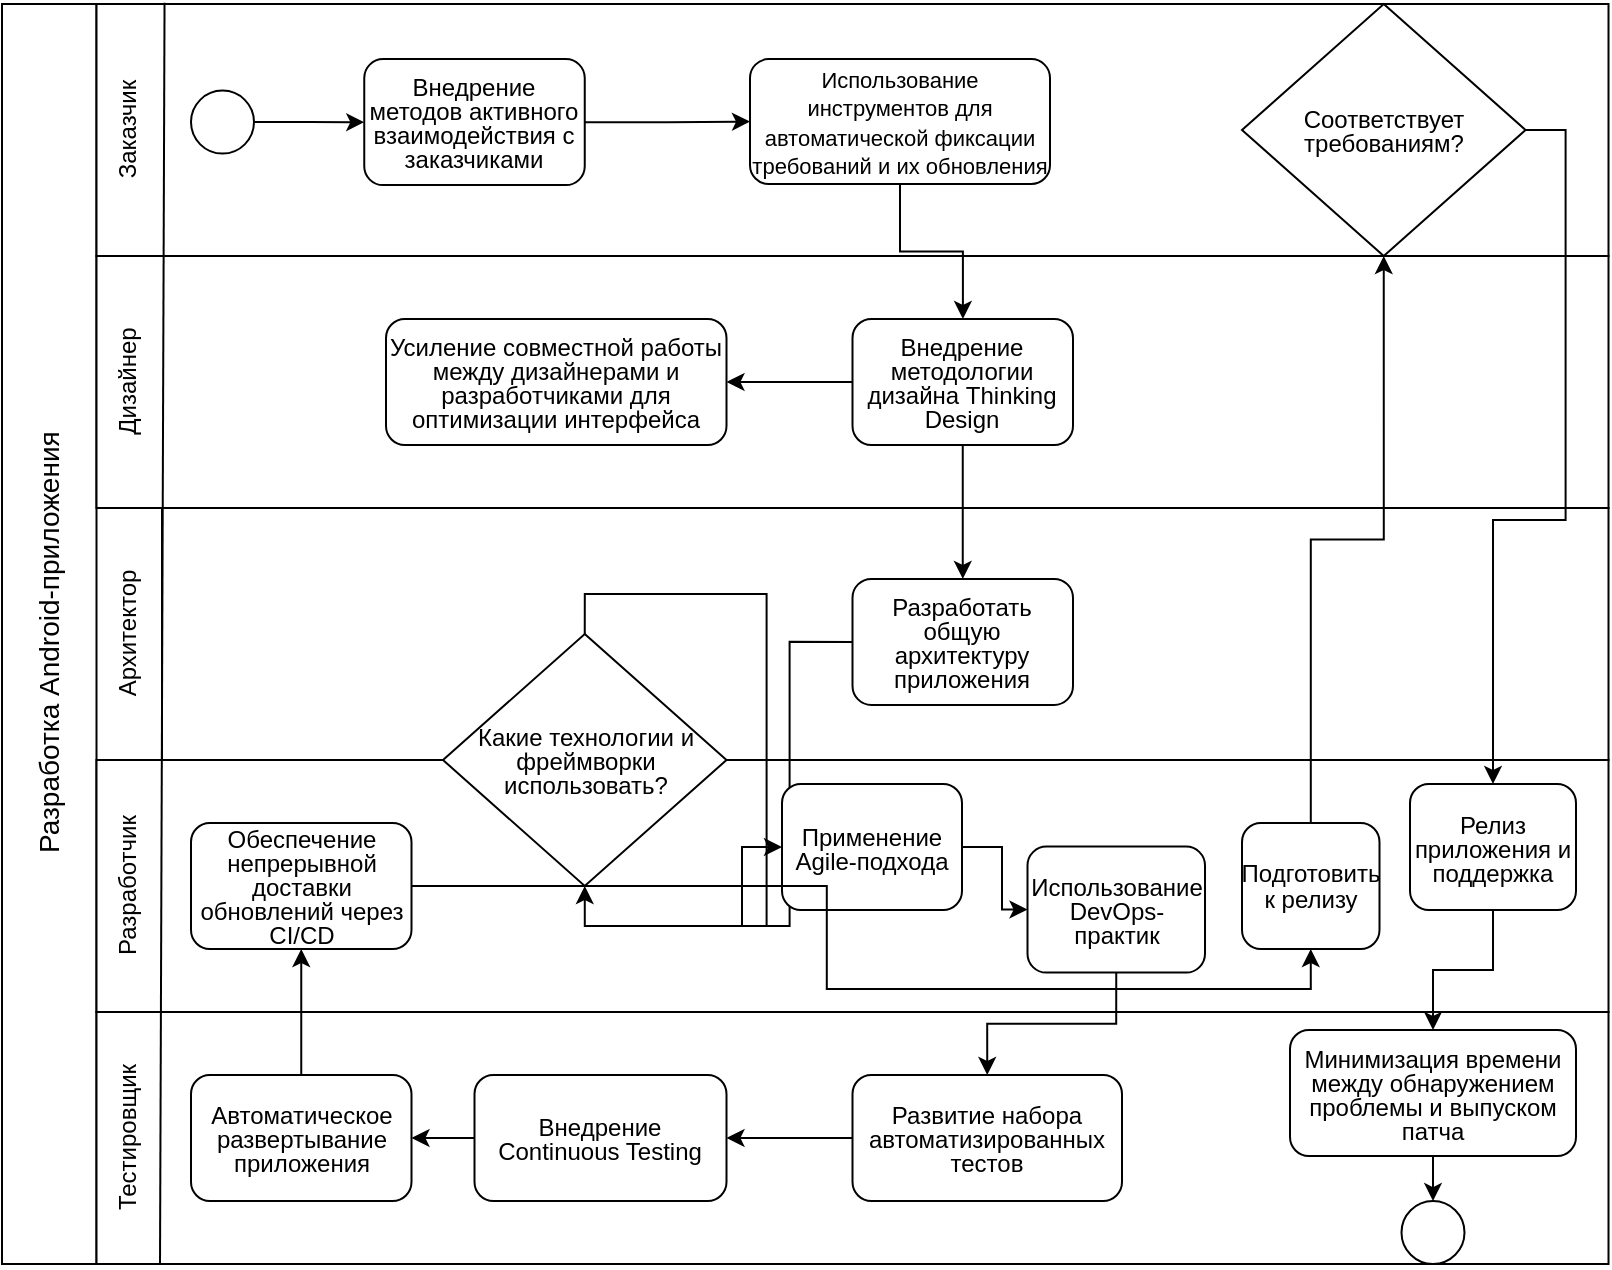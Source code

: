 <mxfile version="22.0.2" type="github">
  <diagram name="Страница — 1" id="3I1dWyryhac3CHWph8Uv">
    <mxGraphModel dx="2100" dy="1068" grid="1" gridSize="10" guides="1" tooltips="1" connect="1" arrows="1" fold="1" page="1" pageScale="1" pageWidth="827" pageHeight="1169" math="0" shadow="0">
      <root>
        <mxCell id="0" />
        <mxCell id="1" parent="0" />
        <mxCell id="BreHaYtXkJxV1WecUghX-1" value="" style="rounded=0;whiteSpace=wrap;html=1;container=0;" vertex="1" parent="1">
          <mxGeometry x="40.0" y="40" width="47.25" height="630" as="geometry" />
        </mxCell>
        <mxCell id="BreHaYtXkJxV1WecUghX-2" value="" style="rounded=0;whiteSpace=wrap;html=1;container=0;" vertex="1" parent="1">
          <mxGeometry x="87.25" y="40" width="756" height="126" as="geometry" />
        </mxCell>
        <mxCell id="BreHaYtXkJxV1WecUghX-3" value="&lt;font style=&quot;font-size: 14px;&quot;&gt;Разработка Android-приложения&lt;/font&gt;" style="text;html=1;strokeColor=none;fillColor=none;align=center;verticalAlign=middle;whiteSpace=wrap;rounded=0;rotation=270;container=0;" vertex="1" parent="1">
          <mxGeometry x="-93.875" y="335.312" width="315" height="47.25" as="geometry" />
        </mxCell>
        <mxCell id="BreHaYtXkJxV1WecUghX-4" value="&lt;font style=&quot;font-size: 12px;&quot;&gt;Заказчик&lt;/font&gt;" style="text;html=1;strokeColor=none;fillColor=none;align=center;verticalAlign=middle;whiteSpace=wrap;rounded=0;rotation=270;container=0;" vertex="1" parent="1">
          <mxGeometry x="55.75" y="83.312" width="94.5" height="39.375" as="geometry" />
        </mxCell>
        <mxCell id="BreHaYtXkJxV1WecUghX-8" value="" style="rounded=0;whiteSpace=wrap;html=1;container=0;" vertex="1" parent="1">
          <mxGeometry x="87.25" y="166" width="756" height="126" as="geometry" />
        </mxCell>
        <mxCell id="BreHaYtXkJxV1WecUghX-9" value="" style="rounded=0;whiteSpace=wrap;html=1;container=0;" vertex="1" parent="1">
          <mxGeometry x="120" y="292" width="723.25" height="126" as="geometry" />
        </mxCell>
        <mxCell id="BreHaYtXkJxV1WecUghX-10" value="" style="rounded=0;whiteSpace=wrap;html=1;container=0;" vertex="1" parent="1">
          <mxGeometry x="87.25" y="418" width="756" height="126" as="geometry" />
        </mxCell>
        <mxCell id="BreHaYtXkJxV1WecUghX-11" value="&lt;font style=&quot;font-size: 12px;&quot;&gt;Дизайнер&lt;/font&gt;" style="text;html=1;strokeColor=none;fillColor=none;align=center;verticalAlign=middle;whiteSpace=wrap;rounded=0;rotation=270;container=0;" vertex="1" parent="1">
          <mxGeometry x="55.75" y="209.312" width="94.5" height="39.375" as="geometry" />
        </mxCell>
        <mxCell id="BreHaYtXkJxV1WecUghX-13" value="&lt;font style=&quot;font-size: 12px;&quot;&gt;Архитектор&lt;/font&gt;" style="text;html=1;strokeColor=none;fillColor=none;align=center;verticalAlign=middle;whiteSpace=wrap;rounded=0;rotation=270;container=0;" vertex="1" parent="1">
          <mxGeometry x="55.75" y="335.312" width="94.5" height="39.375" as="geometry" />
        </mxCell>
        <mxCell id="BreHaYtXkJxV1WecUghX-14" value="&lt;font style=&quot;font-size: 12px;&quot;&gt;Разработчик&lt;/font&gt;" style="text;html=1;strokeColor=none;fillColor=none;align=center;verticalAlign=middle;whiteSpace=wrap;rounded=0;rotation=270;container=0;" vertex="1" parent="1">
          <mxGeometry x="55.75" y="461.312" width="94.5" height="39.375" as="geometry" />
        </mxCell>
        <mxCell id="BreHaYtXkJxV1WecUghX-15" value="" style="rounded=0;whiteSpace=wrap;html=1;container=0;" vertex="1" parent="1">
          <mxGeometry x="87.25" y="544" width="756" height="126" as="geometry" />
        </mxCell>
        <mxCell id="BreHaYtXkJxV1WecUghX-17" value="&lt;font style=&quot;font-size: 12px;&quot;&gt;Тестировщик&lt;/font&gt;" style="text;html=1;strokeColor=none;fillColor=none;align=center;verticalAlign=middle;whiteSpace=wrap;rounded=0;rotation=270;container=0;" vertex="1" parent="1">
          <mxGeometry x="55.75" y="587.312" width="94.5" height="39.375" as="geometry" />
        </mxCell>
        <mxCell id="BreHaYtXkJxV1WecUghX-19" value="" style="endArrow=none;html=1;rounded=0;exitX=0.042;exitY=1;exitDx=0;exitDy=0;exitPerimeter=0;entryX=0.045;entryY=-0.005;entryDx=0;entryDy=0;entryPerimeter=0;" edge="1" parent="1" source="BreHaYtXkJxV1WecUghX-15" target="BreHaYtXkJxV1WecUghX-2">
          <mxGeometry width="50" height="50" relative="1" as="geometry">
            <mxPoint x="150.25" y="670" as="sourcePoint" />
            <mxPoint x="229.0" y="591.25" as="targetPoint" />
          </mxGeometry>
        </mxCell>
        <mxCell id="BreHaYtXkJxV1WecUghX-20" value="" style="ellipse;whiteSpace=wrap;html=1;aspect=fixed;container=0;" vertex="1" parent="1">
          <mxGeometry x="134.5" y="83.312" width="31.5" height="31.5" as="geometry" />
        </mxCell>
        <mxCell id="BreHaYtXkJxV1WecUghX-278" value="" style="edgeStyle=orthogonalEdgeStyle;rounded=0;orthogonalLoop=1;jettySize=auto;html=1;" edge="1" parent="1" source="BreHaYtXkJxV1WecUghX-21" target="BreHaYtXkJxV1WecUghX-277">
          <mxGeometry relative="1" as="geometry" />
        </mxCell>
        <mxCell id="BreHaYtXkJxV1WecUghX-21" value="&lt;p style=&quot;line-height: 100%;&quot;&gt;Внедрение методов активного взаимодействия с заказчиками&lt;br&gt;&lt;/p&gt;" style="rounded=1;whiteSpace=wrap;html=1;container=0;" vertex="1" parent="1">
          <mxGeometry x="221.125" y="67.562" width="110.25" height="63" as="geometry" />
        </mxCell>
        <mxCell id="BreHaYtXkJxV1WecUghX-22" value="" style="edgeStyle=orthogonalEdgeStyle;rounded=0;orthogonalLoop=1;jettySize=auto;html=1;" edge="1" parent="1" source="BreHaYtXkJxV1WecUghX-20" target="BreHaYtXkJxV1WecUghX-21">
          <mxGeometry relative="1" as="geometry" />
        </mxCell>
        <mxCell id="BreHaYtXkJxV1WecUghX-281" value="" style="edgeStyle=orthogonalEdgeStyle;rounded=0;orthogonalLoop=1;jettySize=auto;html=1;" edge="1" parent="1" source="BreHaYtXkJxV1WecUghX-28" target="BreHaYtXkJxV1WecUghX-280">
          <mxGeometry relative="1" as="geometry" />
        </mxCell>
        <mxCell id="BreHaYtXkJxV1WecUghX-282" value="" style="edgeStyle=orthogonalEdgeStyle;rounded=0;orthogonalLoop=1;jettySize=auto;html=1;" edge="1" parent="1" source="BreHaYtXkJxV1WecUghX-28" target="BreHaYtXkJxV1WecUghX-30">
          <mxGeometry relative="1" as="geometry" />
        </mxCell>
        <mxCell id="BreHaYtXkJxV1WecUghX-28" value="&lt;p style=&quot;line-height: 100%;&quot;&gt;Внедрение методологии дизайна Thinking Design&lt;br&gt;&lt;/p&gt;" style="rounded=1;whiteSpace=wrap;html=1;container=0;" vertex="1" parent="1">
          <mxGeometry x="465.25" y="197.5" width="110.25" height="63" as="geometry" />
        </mxCell>
        <mxCell id="BreHaYtXkJxV1WecUghX-30" value="&lt;p style=&quot;line-height: 100%;&quot;&gt;&lt;font style=&quot;font-size: 12px;&quot;&gt;Разработать общую архитектуру приложения&lt;/font&gt;&lt;/p&gt;" style="rounded=1;whiteSpace=wrap;html=1;container=0;" vertex="1" parent="1">
          <mxGeometry x="465.25" y="327.438" width="110.25" height="63" as="geometry" />
        </mxCell>
        <mxCell id="BreHaYtXkJxV1WecUghX-32" value="&lt;p style=&quot;line-height: 100%;&quot;&gt;&lt;font style=&quot;font-size: 12px;&quot;&gt;Какие технологии и фреймворки использовать?&lt;/font&gt;&lt;/p&gt;" style="rhombus;whiteSpace=wrap;html=1;container=0;" vertex="1" parent="1">
          <mxGeometry x="260.5" y="355" width="141.75" height="126" as="geometry" />
        </mxCell>
        <mxCell id="BreHaYtXkJxV1WecUghX-35" style="edgeStyle=orthogonalEdgeStyle;rounded=0;orthogonalLoop=1;jettySize=auto;html=1;exitX=0;exitY=0.5;exitDx=0;exitDy=0;entryX=0.5;entryY=1;entryDx=0;entryDy=0;" edge="1" parent="1" source="BreHaYtXkJxV1WecUghX-30" target="BreHaYtXkJxV1WecUghX-32">
          <mxGeometry relative="1" as="geometry" />
        </mxCell>
        <mxCell id="BreHaYtXkJxV1WecUghX-284" style="edgeStyle=orthogonalEdgeStyle;rounded=0;orthogonalLoop=1;jettySize=auto;html=1;exitX=1;exitY=0.5;exitDx=0;exitDy=0;entryX=0;entryY=0.5;entryDx=0;entryDy=0;" edge="1" parent="1" source="BreHaYtXkJxV1WecUghX-37" target="BreHaYtXkJxV1WecUghX-283">
          <mxGeometry relative="1" as="geometry" />
        </mxCell>
        <mxCell id="BreHaYtXkJxV1WecUghX-37" value="&lt;p style=&quot;line-height: 100%;&quot;&gt;Применение Agile-подхода&lt;br&gt;&lt;/p&gt;" style="rounded=1;whiteSpace=wrap;html=1;container=0;" vertex="1" parent="1">
          <mxGeometry x="430" y="430" width="90" height="63" as="geometry" />
        </mxCell>
        <mxCell id="BreHaYtXkJxV1WecUghX-39" style="edgeStyle=orthogonalEdgeStyle;rounded=0;orthogonalLoop=1;jettySize=auto;html=1;exitX=0.5;exitY=0;exitDx=0;exitDy=0;entryX=0;entryY=0.5;entryDx=0;entryDy=0;" edge="1" parent="1" source="BreHaYtXkJxV1WecUghX-32" target="BreHaYtXkJxV1WecUghX-37">
          <mxGeometry relative="1" as="geometry" />
        </mxCell>
        <mxCell id="BreHaYtXkJxV1WecUghX-42" value="&lt;p style=&quot;line-height: 100%;&quot;&gt;Развитие набора автоматизированных тестов&lt;br&gt;&lt;/p&gt;" style="rounded=1;whiteSpace=wrap;html=1;container=0;" vertex="1" parent="1">
          <mxGeometry x="465.25" y="575.5" width="134.75" height="63" as="geometry" />
        </mxCell>
        <mxCell id="BreHaYtXkJxV1WecUghX-44" value="&lt;p style=&quot;line-height: 100%;&quot;&gt;Внедрение Continuous Testing&lt;br&gt;&lt;/p&gt;" style="rounded=1;whiteSpace=wrap;html=1;container=0;" vertex="1" parent="1">
          <mxGeometry x="276.25" y="575.5" width="126" height="63" as="geometry" />
        </mxCell>
        <mxCell id="BreHaYtXkJxV1WecUghX-45" value="" style="edgeStyle=orthogonalEdgeStyle;rounded=0;orthogonalLoop=1;jettySize=auto;html=1;" edge="1" parent="1" source="BreHaYtXkJxV1WecUghX-42" target="BreHaYtXkJxV1WecUghX-44">
          <mxGeometry relative="1" as="geometry" />
        </mxCell>
        <mxCell id="BreHaYtXkJxV1WecUghX-47" value="&lt;p style=&quot;line-height: 100%;&quot;&gt;Автоматическое развертывание приложения&lt;br&gt;&lt;/p&gt;" style="rounded=1;whiteSpace=wrap;html=1;container=0;" vertex="1" parent="1">
          <mxGeometry x="134.5" y="575.5" width="110.25" height="63" as="geometry" />
        </mxCell>
        <mxCell id="BreHaYtXkJxV1WecUghX-48" value="" style="edgeStyle=orthogonalEdgeStyle;rounded=0;orthogonalLoop=1;jettySize=auto;html=1;" edge="1" parent="1" source="BreHaYtXkJxV1WecUghX-44" target="BreHaYtXkJxV1WecUghX-47">
          <mxGeometry relative="1" as="geometry" />
        </mxCell>
        <mxCell id="BreHaYtXkJxV1WecUghX-49" value="&lt;p style=&quot;line-height: 100%;&quot;&gt;Обеспечение непрерывной доставки обновлений через CI/CD&lt;br&gt;&lt;/p&gt;" style="rounded=1;whiteSpace=wrap;html=1;container=0;" vertex="1" parent="1">
          <mxGeometry x="134.5" y="449.5" width="110.25" height="63" as="geometry" />
        </mxCell>
        <mxCell id="BreHaYtXkJxV1WecUghX-50" value="" style="edgeStyle=orthogonalEdgeStyle;rounded=0;orthogonalLoop=1;jettySize=auto;html=1;" edge="1" parent="1" source="BreHaYtXkJxV1WecUghX-47" target="BreHaYtXkJxV1WecUghX-49">
          <mxGeometry relative="1" as="geometry" />
        </mxCell>
        <mxCell id="BreHaYtXkJxV1WecUghX-54" value="&lt;p style=&quot;line-height: 100%;&quot;&gt;&lt;font style=&quot;font-size: 12px;&quot;&gt;Соответствует требованиям?&lt;/font&gt;&lt;/p&gt;" style="rhombus;whiteSpace=wrap;html=1;container=0;" vertex="1" parent="1">
          <mxGeometry x="660" y="40" width="141.75" height="126" as="geometry" />
        </mxCell>
        <mxCell id="BreHaYtXkJxV1WecUghX-57" style="edgeStyle=orthogonalEdgeStyle;rounded=0;orthogonalLoop=1;jettySize=auto;html=1;entryX=0.5;entryY=1;entryDx=0;entryDy=0;" edge="1" parent="1" source="BreHaYtXkJxV1WecUghX-55" target="BreHaYtXkJxV1WecUghX-54">
          <mxGeometry relative="1" as="geometry" />
        </mxCell>
        <mxCell id="BreHaYtXkJxV1WecUghX-55" value="&lt;p style=&quot;line-height: 105%;&quot;&gt;&lt;font style=&quot;font-size: 12px;&quot;&gt;Подготовить к релизу&lt;/font&gt;&lt;/p&gt;" style="rounded=1;whiteSpace=wrap;html=1;container=0;" vertex="1" parent="1">
          <mxGeometry x="660" y="449.5" width="68.75" height="63" as="geometry" />
        </mxCell>
        <mxCell id="BreHaYtXkJxV1WecUghX-56" style="edgeStyle=orthogonalEdgeStyle;rounded=0;orthogonalLoop=1;jettySize=auto;html=1;exitX=1;exitY=0.5;exitDx=0;exitDy=0;entryX=0.5;entryY=1;entryDx=0;entryDy=0;" edge="1" parent="1" source="BreHaYtXkJxV1WecUghX-49" target="BreHaYtXkJxV1WecUghX-55">
          <mxGeometry relative="1" as="geometry" />
        </mxCell>
        <mxCell id="BreHaYtXkJxV1WecUghX-287" style="edgeStyle=orthogonalEdgeStyle;rounded=0;orthogonalLoop=1;jettySize=auto;html=1;entryX=0.5;entryY=0;entryDx=0;entryDy=0;" edge="1" parent="1" source="BreHaYtXkJxV1WecUghX-58" target="BreHaYtXkJxV1WecUghX-286">
          <mxGeometry relative="1" as="geometry" />
        </mxCell>
        <mxCell id="BreHaYtXkJxV1WecUghX-58" value="&lt;p style=&quot;line-height: 100%;&quot;&gt;&lt;font style=&quot;font-size: 12px;&quot;&gt;Релиз приложения и поддержка&lt;/font&gt;&lt;/p&gt;" style="rounded=1;whiteSpace=wrap;html=1;container=0;" vertex="1" parent="1">
          <mxGeometry x="744" y="430" width="83" height="63" as="geometry" />
        </mxCell>
        <mxCell id="BreHaYtXkJxV1WecUghX-59" style="edgeStyle=orthogonalEdgeStyle;rounded=0;orthogonalLoop=1;jettySize=auto;html=1;exitX=1;exitY=0.5;exitDx=0;exitDy=0;entryX=0.5;entryY=0;entryDx=0;entryDy=0;" edge="1" parent="1" source="BreHaYtXkJxV1WecUghX-54" target="BreHaYtXkJxV1WecUghX-58">
          <mxGeometry relative="1" as="geometry" />
        </mxCell>
        <mxCell id="BreHaYtXkJxV1WecUghX-279" value="" style="edgeStyle=orthogonalEdgeStyle;rounded=0;orthogonalLoop=1;jettySize=auto;html=1;" edge="1" parent="1" source="BreHaYtXkJxV1WecUghX-277" target="BreHaYtXkJxV1WecUghX-28">
          <mxGeometry relative="1" as="geometry" />
        </mxCell>
        <mxCell id="BreHaYtXkJxV1WecUghX-277" value="&lt;font style=&quot;font-size: 11px;&quot;&gt;Использование инструментов для автоматической фиксации требований и их обновления&lt;/font&gt;" style="rounded=1;whiteSpace=wrap;html=1;container=0;" vertex="1" parent="1">
          <mxGeometry x="414" y="67.56" width="150" height="62.44" as="geometry" />
        </mxCell>
        <mxCell id="BreHaYtXkJxV1WecUghX-280" value="&lt;p style=&quot;line-height: 100%;&quot;&gt;Усиление совместной работы между дизайнерами и разработчиками для оптимизации интерфейса&lt;br&gt;&lt;/p&gt;" style="rounded=1;whiteSpace=wrap;html=1;container=0;" vertex="1" parent="1">
          <mxGeometry x="232" y="197.5" width="170.25" height="63" as="geometry" />
        </mxCell>
        <mxCell id="BreHaYtXkJxV1WecUghX-285" style="edgeStyle=orthogonalEdgeStyle;rounded=0;orthogonalLoop=1;jettySize=auto;html=1;exitX=0.5;exitY=1;exitDx=0;exitDy=0;entryX=0.5;entryY=0;entryDx=0;entryDy=0;" edge="1" parent="1" source="BreHaYtXkJxV1WecUghX-283" target="BreHaYtXkJxV1WecUghX-42">
          <mxGeometry relative="1" as="geometry" />
        </mxCell>
        <mxCell id="BreHaYtXkJxV1WecUghX-283" value="&lt;p style=&quot;line-height: 100%;&quot;&gt;Использование DevOps-практик&lt;br&gt;&lt;/p&gt;" style="rounded=1;whiteSpace=wrap;html=1;container=0;" vertex="1" parent="1">
          <mxGeometry x="552.75" y="461.31" width="88.75" height="63" as="geometry" />
        </mxCell>
        <mxCell id="BreHaYtXkJxV1WecUghX-290" value="" style="edgeStyle=orthogonalEdgeStyle;rounded=0;orthogonalLoop=1;jettySize=auto;html=1;" edge="1" parent="1" source="BreHaYtXkJxV1WecUghX-286" target="BreHaYtXkJxV1WecUghX-289">
          <mxGeometry relative="1" as="geometry" />
        </mxCell>
        <mxCell id="BreHaYtXkJxV1WecUghX-286" value="&lt;p style=&quot;line-height: 100%;&quot;&gt;Минимизация времени между обнаружением проблемы и выпуском патча&lt;br&gt;&lt;/p&gt;" style="rounded=1;whiteSpace=wrap;html=1;container=0;" vertex="1" parent="1">
          <mxGeometry x="684" y="553" width="143" height="63" as="geometry" />
        </mxCell>
        <mxCell id="BreHaYtXkJxV1WecUghX-289" value="" style="ellipse;whiteSpace=wrap;html=1;aspect=fixed;container=0;" vertex="1" parent="1">
          <mxGeometry x="739.75" y="638.503" width="31.5" height="31.5" as="geometry" />
        </mxCell>
      </root>
    </mxGraphModel>
  </diagram>
</mxfile>
